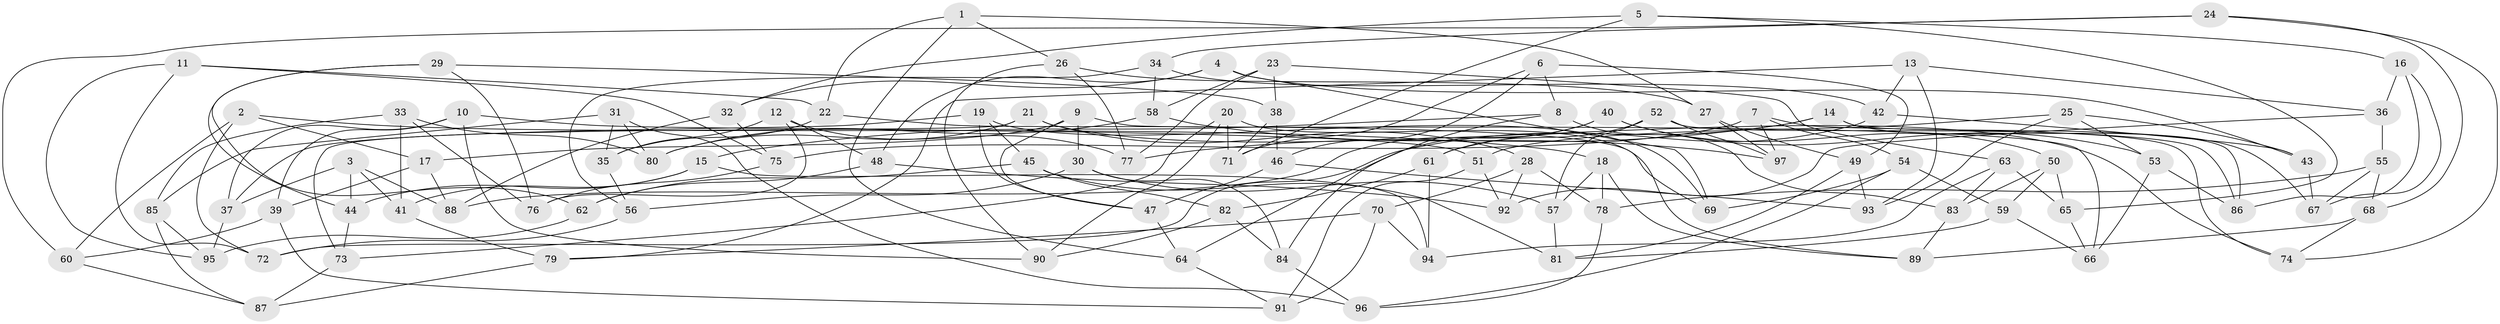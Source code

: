 // coarse degree distribution, {3: 0.03389830508474576, 6: 0.5423728813559322, 4: 0.3220338983050847, 5: 0.1016949152542373}
// Generated by graph-tools (version 1.1) at 2025/42/03/06/25 10:42:23]
// undirected, 97 vertices, 194 edges
graph export_dot {
graph [start="1"]
  node [color=gray90,style=filled];
  1;
  2;
  3;
  4;
  5;
  6;
  7;
  8;
  9;
  10;
  11;
  12;
  13;
  14;
  15;
  16;
  17;
  18;
  19;
  20;
  21;
  22;
  23;
  24;
  25;
  26;
  27;
  28;
  29;
  30;
  31;
  32;
  33;
  34;
  35;
  36;
  37;
  38;
  39;
  40;
  41;
  42;
  43;
  44;
  45;
  46;
  47;
  48;
  49;
  50;
  51;
  52;
  53;
  54;
  55;
  56;
  57;
  58;
  59;
  60;
  61;
  62;
  63;
  64;
  65;
  66;
  67;
  68;
  69;
  70;
  71;
  72;
  73;
  74;
  75;
  76;
  77;
  78;
  79;
  80;
  81;
  82;
  83;
  84;
  85;
  86;
  87;
  88;
  89;
  90;
  91;
  92;
  93;
  94;
  95;
  96;
  97;
  1 -- 64;
  1 -- 22;
  1 -- 26;
  1 -- 27;
  2 -- 60;
  2 -- 18;
  2 -- 17;
  2 -- 72;
  3 -- 88;
  3 -- 41;
  3 -- 44;
  3 -- 37;
  4 -- 43;
  4 -- 32;
  4 -- 69;
  4 -- 48;
  5 -- 65;
  5 -- 32;
  5 -- 16;
  5 -- 71;
  6 -- 49;
  6 -- 8;
  6 -- 46;
  6 -- 71;
  7 -- 86;
  7 -- 54;
  7 -- 75;
  7 -- 97;
  8 -- 84;
  8 -- 15;
  8 -- 83;
  9 -- 17;
  9 -- 47;
  9 -- 30;
  9 -- 66;
  10 -- 51;
  10 -- 90;
  10 -- 37;
  10 -- 39;
  11 -- 72;
  11 -- 95;
  11 -- 22;
  11 -- 75;
  12 -- 76;
  12 -- 77;
  12 -- 35;
  12 -- 48;
  13 -- 42;
  13 -- 93;
  13 -- 79;
  13 -- 36;
  14 -- 72;
  14 -- 86;
  14 -- 67;
  14 -- 77;
  15 -- 44;
  15 -- 94;
  15 -- 41;
  16 -- 36;
  16 -- 86;
  16 -- 67;
  17 -- 39;
  17 -- 88;
  18 -- 78;
  18 -- 57;
  18 -- 89;
  19 -- 45;
  19 -- 37;
  19 -- 69;
  19 -- 47;
  20 -- 73;
  20 -- 90;
  20 -- 71;
  20 -- 89;
  21 -- 28;
  21 -- 74;
  21 -- 73;
  21 -- 80;
  22 -- 69;
  22 -- 35;
  23 -- 63;
  23 -- 77;
  23 -- 58;
  23 -- 38;
  24 -- 68;
  24 -- 74;
  24 -- 34;
  24 -- 60;
  25 -- 53;
  25 -- 51;
  25 -- 93;
  25 -- 43;
  26 -- 90;
  26 -- 27;
  26 -- 77;
  27 -- 49;
  27 -- 97;
  28 -- 70;
  28 -- 92;
  28 -- 78;
  29 -- 44;
  29 -- 76;
  29 -- 38;
  29 -- 62;
  30 -- 57;
  30 -- 56;
  30 -- 84;
  31 -- 85;
  31 -- 35;
  31 -- 80;
  31 -- 96;
  32 -- 75;
  32 -- 88;
  33 -- 41;
  33 -- 76;
  33 -- 85;
  33 -- 80;
  34 -- 56;
  34 -- 42;
  34 -- 58;
  35 -- 56;
  36 -- 55;
  36 -- 92;
  37 -- 95;
  38 -- 46;
  38 -- 71;
  39 -- 60;
  39 -- 91;
  40 -- 88;
  40 -- 53;
  40 -- 50;
  40 -- 64;
  41 -- 79;
  42 -- 61;
  42 -- 43;
  43 -- 67;
  44 -- 73;
  45 -- 81;
  45 -- 62;
  45 -- 82;
  46 -- 93;
  46 -- 47;
  47 -- 64;
  48 -- 62;
  48 -- 92;
  49 -- 93;
  49 -- 81;
  50 -- 65;
  50 -- 59;
  50 -- 83;
  51 -- 91;
  51 -- 92;
  52 -- 61;
  52 -- 57;
  52 -- 74;
  52 -- 97;
  53 -- 86;
  53 -- 66;
  54 -- 59;
  54 -- 69;
  54 -- 96;
  55 -- 68;
  55 -- 67;
  55 -- 78;
  56 -- 72;
  57 -- 81;
  58 -- 80;
  58 -- 97;
  59 -- 81;
  59 -- 66;
  60 -- 87;
  61 -- 94;
  61 -- 82;
  62 -- 95;
  63 -- 65;
  63 -- 94;
  63 -- 83;
  64 -- 91;
  65 -- 66;
  68 -- 89;
  68 -- 74;
  70 -- 94;
  70 -- 79;
  70 -- 91;
  73 -- 87;
  75 -- 76;
  78 -- 96;
  79 -- 87;
  82 -- 90;
  82 -- 84;
  83 -- 89;
  84 -- 96;
  85 -- 87;
  85 -- 95;
}
